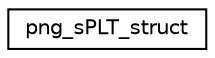 digraph "Graphical Class Hierarchy"
{
  edge [fontname="Helvetica",fontsize="10",labelfontname="Helvetica",labelfontsize="10"];
  node [fontname="Helvetica",fontsize="10",shape=record];
  rankdir="LR";
  Node1 [label="png_sPLT_struct",height=0.2,width=0.4,color="black", fillcolor="white", style="filled",URL="$structpng__sPLT__struct.html"];
}
